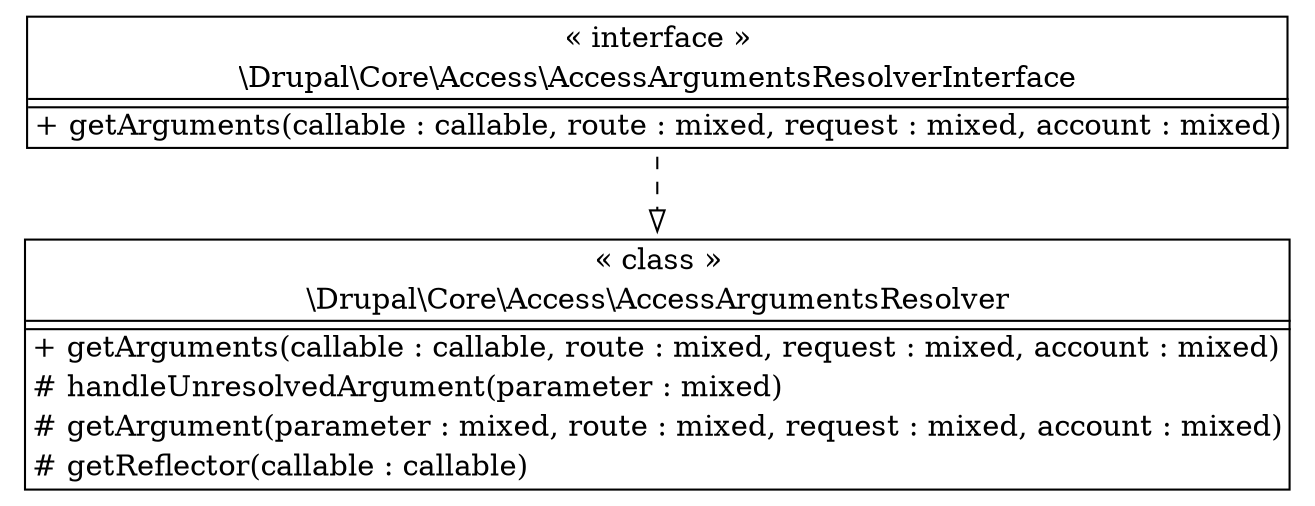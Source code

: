 digraph "Class Diagram" {
  node [shape=plaintext]
  "\\Drupal\\Core\\Access\\AccessArgumentsResolver" [
    label=<
<table border="1" cellpadding="2" cellspacing="0" cellborder="0">
<tr><td align="center">&laquo; class &raquo;</td></tr>
<tr><td align="center" title="class AccessArgumentsResolver">\\Drupal\\Core\\Access\\AccessArgumentsResolver</td></tr><hr />
<tr><td></td></tr>
<hr />
<tr><td align="left" title="public getArguments">+ getArguments(callable : callable, route : mixed, request : mixed, account : mixed)</td></tr>
<tr><td align="left" title="protected handleUnresolvedArgument"># handleUnresolvedArgument(parameter : mixed)</td></tr>
<tr><td align="left" title="protected getArgument"># getArgument(parameter : mixed, route : mixed, request : mixed, account : mixed)</td></tr>
<tr><td align="left" title="protected getReflector"># getReflector(callable : callable)</td></tr>
</table>
  >
  ];
  "\\Drupal\\Core\\Access\\AccessArgumentsResolverInterface" [
    label=<
<table border="1" cellpadding="2" cellspacing="0" cellborder="0">
<tr><td align="center">&laquo; interface &raquo;</td></tr>
<tr><td align="center" title="interface AccessArgumentsResolverInterface">\\Drupal\\Core\\Access\\AccessArgumentsResolverInterface</td></tr><hr />
<tr><td></td></tr>
<hr />
<tr><td align="left" title="public getArguments">+ getArguments(callable : callable, route : mixed, request : mixed, account : mixed)</td></tr>
</table>
  >
  ];
"\\Drupal\\Core\\Access\\AccessArgumentsResolverInterface" -> "\\Drupal\\Core\\Access\\AccessArgumentsResolver" [arrowhead="empty" style="dashed"];

}